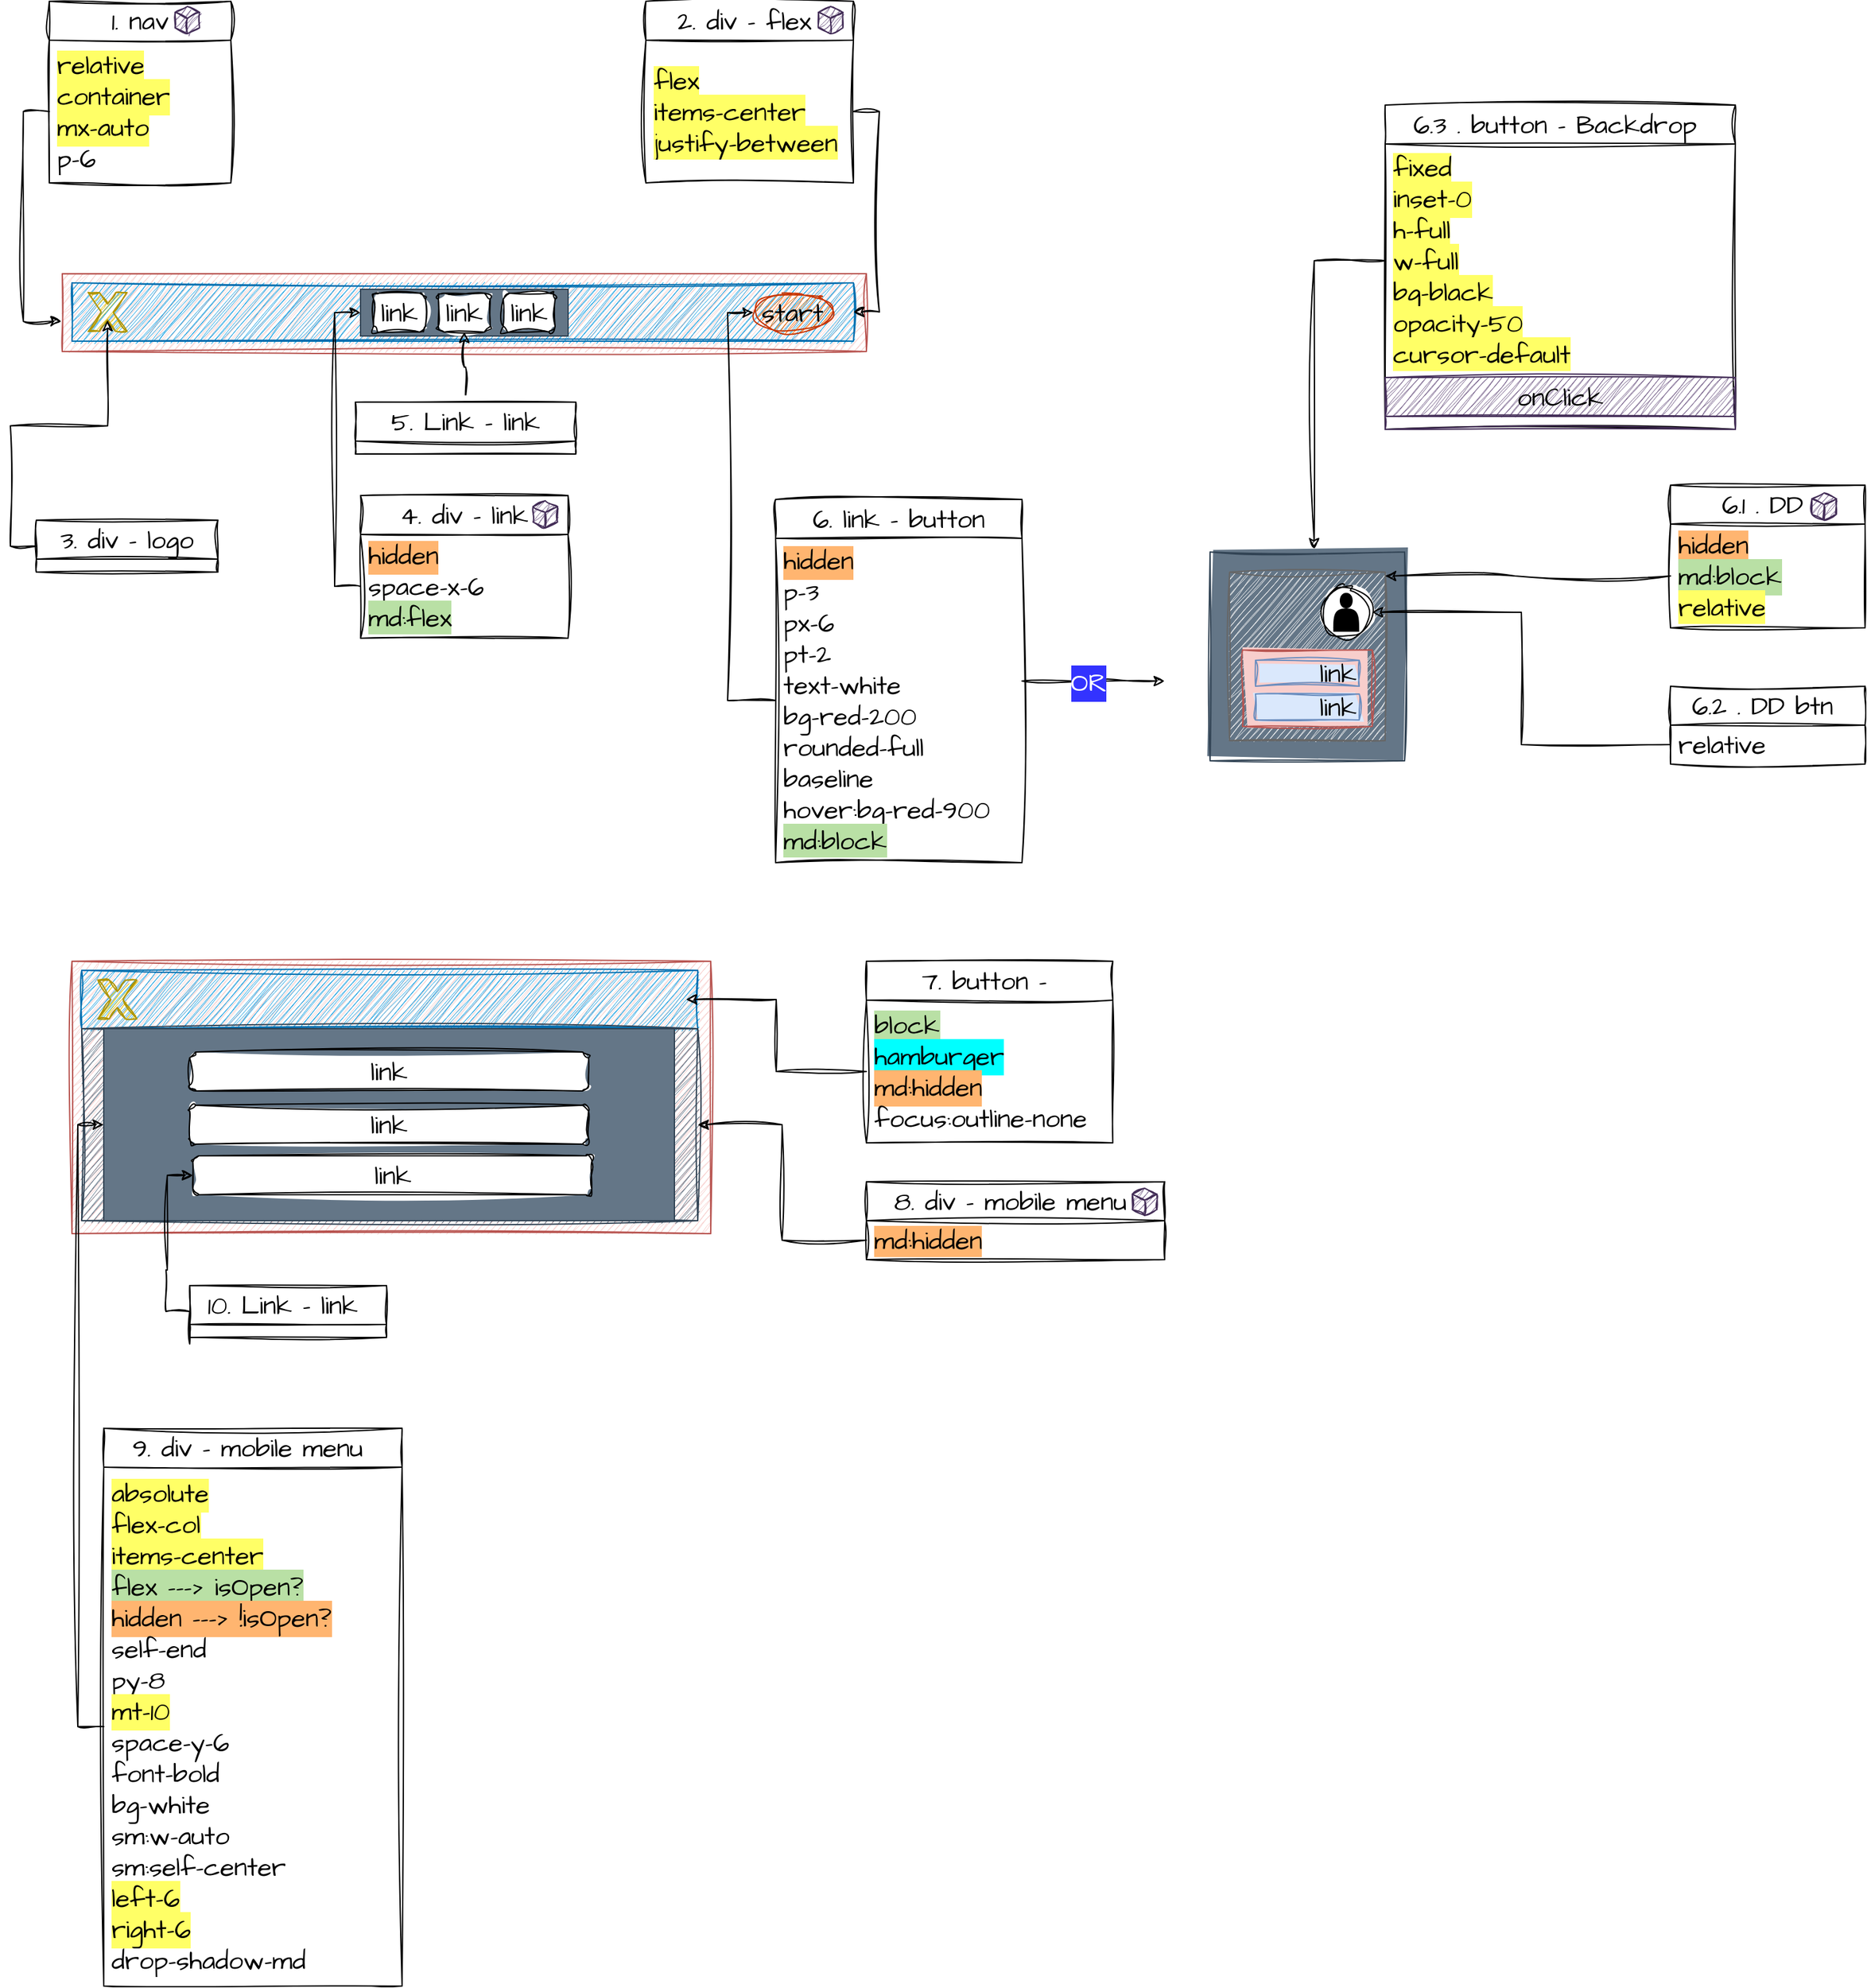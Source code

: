 <mxfile version="22.0.4" type="github">
  <diagram name="Page-1" id="Edo82u8HenHKRPctLf0t">
    <mxGraphModel dx="893" dy="470" grid="1" gridSize="10" guides="1" tooltips="1" connect="1" arrows="1" fold="1" page="1" pageScale="1" pageWidth="1169" pageHeight="827" math="0" shadow="0">
      <root>
        <mxCell id="0" />
        <mxCell id="1" parent="0" />
        <mxCell id="dz99NOGH4aD-8nIKo7Ok-22" value="" style="rounded=0;whiteSpace=wrap;html=1;sketch=1;hachureGap=4;jiggle=2;curveFitting=1;fontFamily=Architects Daughter;fontSource=https%3A%2F%2Ffonts.googleapis.com%2Fcss%3Ffamily%3DArchitects%2BDaughter;fontSize=20;fillColor=#647687;movable=1;resizable=1;rotatable=1;deletable=1;editable=1;locked=0;connectable=1;strokeColor=#314354;fontColor=#ffffff;fillStyle=solid;" vertex="1" parent="1">
          <mxGeometry x="1195" y="454.5" width="150" height="161" as="geometry" />
        </mxCell>
        <mxCell id="dz99NOGH4aD-8nIKo7Ok-19" value="" style="rounded=0;whiteSpace=wrap;html=1;sketch=1;hachureGap=4;jiggle=2;curveFitting=1;fontFamily=Architects Daughter;fontSource=https%3A%2F%2Ffonts.googleapis.com%2Fcss%3Ffamily%3DArchitects%2BDaughter;fontSize=20;fillColor=#f5f5f5;movable=1;resizable=1;rotatable=1;deletable=1;editable=1;locked=0;connectable=1;strokeColor=#666666;fontColor=#333333;fillStyle=auto;" vertex="1" parent="1">
          <mxGeometry x="1210" y="470" width="120" height="130" as="geometry" />
        </mxCell>
        <object label="" id="v9pG0wg58woj9QDLIAWf-1">
          <mxCell style="rounded=0;whiteSpace=wrap;html=1;sketch=1;hachureGap=4;jiggle=2;curveFitting=1;fontFamily=Architects Daughter;fontSource=https%3A%2F%2Ffonts.googleapis.com%2Fcss%3Ffamily%3DArchitects%2BDaughter;fontSize=20;fillColor=#f8cecc;strokeColor=#b85450;" parent="1" vertex="1">
            <mxGeometry x="310" y="240" width="620" height="60" as="geometry" />
          </mxCell>
        </object>
        <mxCell id="v9pG0wg58woj9QDLIAWf-11" style="edgeStyle=orthogonalEdgeStyle;rounded=0;sketch=1;hachureGap=4;jiggle=2;curveFitting=1;orthogonalLoop=1;jettySize=auto;html=1;exitX=0;exitY=0.5;exitDx=0;exitDy=0;entryX=-0.001;entryY=0.611;entryDx=0;entryDy=0;entryPerimeter=0;fontFamily=Architects Daughter;fontSource=https%3A%2F%2Ffonts.googleapis.com%2Fcss%3Ffamily%3DArchitects%2BDaughter;fontSize=16;" parent="1" source="v9pG0wg58woj9QDLIAWf-9" target="v9pG0wg58woj9QDLIAWf-1" edge="1">
          <mxGeometry relative="1" as="geometry" />
        </mxCell>
        <object label="" id="v9pG0wg58woj9QDLIAWf-12">
          <mxCell style="rounded=0;whiteSpace=wrap;html=1;sketch=1;hachureGap=4;jiggle=2;curveFitting=1;fontFamily=Architects Daughter;fontSource=https%3A%2F%2Ffonts.googleapis.com%2Fcss%3Ffamily%3DArchitects%2BDaughter;fontSize=20;fillColor=#1ba1e2;strokeColor=#006EAF;fontColor=#ffffff;" parent="1" vertex="1">
            <mxGeometry x="317.5" y="247" width="602.5" height="45" as="geometry" />
          </mxCell>
        </object>
        <mxCell id="v9pG0wg58woj9QDLIAWf-16" style="edgeStyle=orthogonalEdgeStyle;rounded=0;sketch=1;hachureGap=4;jiggle=2;curveFitting=1;orthogonalLoop=1;jettySize=auto;html=1;exitX=1;exitY=0.5;exitDx=0;exitDy=0;entryX=1;entryY=0.5;entryDx=0;entryDy=0;fontFamily=Architects Daughter;fontSource=https%3A%2F%2Ffonts.googleapis.com%2Fcss%3Ffamily%3DArchitects%2BDaughter;fontSize=16;" parent="1" source="v9pG0wg58woj9QDLIAWf-14" target="v9pG0wg58woj9QDLIAWf-12" edge="1">
          <mxGeometry relative="1" as="geometry" />
        </mxCell>
        <mxCell id="v9pG0wg58woj9QDLIAWf-17" value="" style="verticalLabelPosition=bottom;verticalAlign=top;html=1;shape=mxgraph.basic.x;sketch=1;hachureGap=4;jiggle=2;curveFitting=1;fontFamily=Architects Daughter;fontSource=https%3A%2F%2Ffonts.googleapis.com%2Fcss%3Ffamily%3DArchitects%2BDaughter;fontSize=20;fillColor=#e3c800;strokeColor=#B09500;fontColor=#000000;" parent="1" vertex="1">
          <mxGeometry x="330" y="254.5" width="30" height="30" as="geometry" />
        </mxCell>
        <mxCell id="v9pG0wg58woj9QDLIAWf-18" value="3. div - logo" style="swimlane;fontStyle=0;childLayout=stackLayout;horizontal=1;startSize=30;horizontalStack=0;resizeParent=1;resizeParentMax=0;resizeLast=0;collapsible=1;marginBottom=0;whiteSpace=wrap;html=1;sketch=1;hachureGap=4;jiggle=2;curveFitting=1;fontFamily=Architects Daughter;fontSource=https%3A%2F%2Ffonts.googleapis.com%2Fcss%3Ffamily%3DArchitects%2BDaughter;fontSize=20;" parent="1" vertex="1" collapsed="1">
          <mxGeometry x="290" y="430" width="140" height="40" as="geometry">
            <mxRectangle x="290" y="430" width="160" height="70" as="alternateBounds" />
          </mxGeometry>
        </mxCell>
        <mxCell id="v9pG0wg58woj9QDLIAWf-19" value="pt-2" style="text;strokeColor=none;fillColor=none;align=left;verticalAlign=middle;spacingLeft=4;spacingRight=4;overflow=hidden;points=[[0,0.5],[1,0.5]];portConstraint=eastwest;rotatable=0;whiteSpace=wrap;html=1;fontSize=20;fontFamily=Architects Daughter;" parent="v9pG0wg58woj9QDLIAWf-18" vertex="1">
          <mxGeometry y="30" width="160" height="40" as="geometry" />
        </mxCell>
        <mxCell id="v9pG0wg58woj9QDLIAWf-20" style="edgeStyle=orthogonalEdgeStyle;rounded=0;sketch=1;hachureGap=4;jiggle=2;curveFitting=1;orthogonalLoop=1;jettySize=auto;html=1;exitX=0;exitY=0.5;exitDx=0;exitDy=0;entryX=0.5;entryY=0.71;entryDx=0;entryDy=0;entryPerimeter=0;fontFamily=Architects Daughter;fontSource=https%3A%2F%2Ffonts.googleapis.com%2Fcss%3Ffamily%3DArchitects%2BDaughter;fontSize=16;" parent="1" source="v9pG0wg58woj9QDLIAWf-19" target="v9pG0wg58woj9QDLIAWf-17" edge="1">
          <mxGeometry relative="1" as="geometry" />
        </mxCell>
        <mxCell id="v9pG0wg58woj9QDLIAWf-30" value="" style="group" parent="1" vertex="1" connectable="0">
          <mxGeometry x="760" y="30" width="160" height="140" as="geometry" />
        </mxCell>
        <mxCell id="v9pG0wg58woj9QDLIAWf-13" value="2. div - flex&amp;nbsp;" style="swimlane;fontStyle=0;childLayout=stackLayout;horizontal=1;startSize=30;horizontalStack=0;resizeParent=1;resizeParentMax=0;resizeLast=0;collapsible=1;marginBottom=0;whiteSpace=wrap;html=1;sketch=1;hachureGap=4;jiggle=2;curveFitting=1;fontFamily=Architects Daughter;fontSource=https%3A%2F%2Ffonts.googleapis.com%2Fcss%3Ffamily%3DArchitects%2BDaughter;fontSize=20;" parent="v9pG0wg58woj9QDLIAWf-30" vertex="1">
          <mxGeometry width="160" height="140" as="geometry">
            <mxRectangle x="740" y="20" width="240" height="40" as="alternateBounds" />
          </mxGeometry>
        </mxCell>
        <mxCell id="v9pG0wg58woj9QDLIAWf-14" value="&lt;span style=&quot;background-color: rgb(255, 255, 102);&quot;&gt;flex &lt;br&gt;items-center &lt;br&gt;justify-between&lt;/span&gt;" style="text;strokeColor=none;fillColor=none;align=left;verticalAlign=middle;spacingLeft=4;spacingRight=4;overflow=hidden;points=[[0,0.5],[1,0.5]];portConstraint=eastwest;rotatable=0;whiteSpace=wrap;html=1;fontSize=20;fontFamily=Architects Daughter;" parent="v9pG0wg58woj9QDLIAWf-13" vertex="1">
          <mxGeometry y="30" width="160" height="110" as="geometry" />
        </mxCell>
        <mxCell id="v9pG0wg58woj9QDLIAWf-28" value="" style="html=1;whiteSpace=wrap;shape=isoCube2;backgroundOutline=1;isoAngle=15;sketch=1;hachureGap=4;jiggle=2;curveFitting=1;fontFamily=Architects Daughter;fontSource=https%3A%2F%2Ffonts.googleapis.com%2Fcss%3Ffamily%3DArchitects%2BDaughter;fontSize=20;fillColor=#76608a;fontColor=#ffffff;strokeColor=#432D57;" parent="v9pG0wg58woj9QDLIAWf-30" vertex="1">
          <mxGeometry x="133" y="4" width="18.9" height="21" as="geometry" />
        </mxCell>
        <mxCell id="v9pG0wg58woj9QDLIAWf-32" value="" style="group" parent="1" vertex="1" connectable="0">
          <mxGeometry x="300" y="30" width="140" height="140" as="geometry" />
        </mxCell>
        <mxCell id="v9pG0wg58woj9QDLIAWf-7" value="1. nav" style="swimlane;fontStyle=0;childLayout=stackLayout;horizontal=1;startSize=30;horizontalStack=0;resizeParent=1;resizeParentMax=0;resizeLast=0;collapsible=1;marginBottom=0;whiteSpace=wrap;html=1;sketch=1;hachureGap=4;jiggle=2;curveFitting=1;fontFamily=Architects Daughter;fontSource=https%3A%2F%2Ffonts.googleapis.com%2Fcss%3Ffamily%3DArchitects%2BDaughter;fontSize=20;" parent="v9pG0wg58woj9QDLIAWf-32" vertex="1">
          <mxGeometry width="140" height="140" as="geometry" />
        </mxCell>
        <mxCell id="v9pG0wg58woj9QDLIAWf-9" value="&lt;span style=&quot;background-color: rgb(255, 255, 102);&quot;&gt;relative &lt;/span&gt;&lt;br&gt;&lt;span style=&quot;background-color: rgb(255, 255, 102);&quot;&gt;container &lt;/span&gt;&lt;br&gt;&lt;span style=&quot;background-color: rgb(255, 255, 102);&quot;&gt;mx-auto &lt;/span&gt;&lt;br&gt;p-6" style="text;strokeColor=none;fillColor=none;align=left;verticalAlign=middle;spacingLeft=4;spacingRight=4;overflow=hidden;points=[[0,0.5],[1,0.5]];portConstraint=eastwest;rotatable=0;whiteSpace=wrap;html=1;fontSize=20;fontFamily=Architects Daughter;" parent="v9pG0wg58woj9QDLIAWf-7" vertex="1">
          <mxGeometry y="30" width="140" height="110" as="geometry" />
        </mxCell>
        <mxCell id="v9pG0wg58woj9QDLIAWf-29" value="" style="html=1;whiteSpace=wrap;shape=isoCube2;backgroundOutline=1;isoAngle=15;sketch=1;hachureGap=4;jiggle=2;curveFitting=1;fontFamily=Architects Daughter;fontSource=https%3A%2F%2Ffonts.googleapis.com%2Fcss%3Ffamily%3DArchitects%2BDaughter;fontSize=20;fillColor=#76608a;fontColor=#ffffff;strokeColor=#432D57;" parent="v9pG0wg58woj9QDLIAWf-32" vertex="1">
          <mxGeometry x="97" y="4" width="18.9" height="21" as="geometry" />
        </mxCell>
        <mxCell id="v9pG0wg58woj9QDLIAWf-33" value="" style="group" parent="1" vertex="1" connectable="0">
          <mxGeometry x="540" y="252" width="160" height="36" as="geometry" />
        </mxCell>
        <mxCell id="v9pG0wg58woj9QDLIAWf-21" value="" style="rounded=0;whiteSpace=wrap;html=1;hachureGap=4;fontFamily=Architects Daughter;fontSource=https%3A%2F%2Ffonts.googleapis.com%2Fcss%3Ffamily%3DArchitects%2BDaughter;fontSize=20;fillColor=#647687;fontColor=#ffffff;strokeColor=#314354;" parent="v9pG0wg58woj9QDLIAWf-33" vertex="1">
          <mxGeometry width="160" height="36" as="geometry" />
        </mxCell>
        <mxCell id="v9pG0wg58woj9QDLIAWf-22" value="link" style="rounded=1;whiteSpace=wrap;html=1;sketch=1;hachureGap=4;jiggle=2;curveFitting=1;fontFamily=Architects Daughter;fontSource=https%3A%2F%2Ffonts.googleapis.com%2Fcss%3Ffamily%3DArchitects%2BDaughter;fontSize=20;" parent="v9pG0wg58woj9QDLIAWf-33" vertex="1">
          <mxGeometry x="10" y="3" width="40" height="30" as="geometry" />
        </mxCell>
        <mxCell id="v9pG0wg58woj9QDLIAWf-23" value="link" style="rounded=1;whiteSpace=wrap;html=1;sketch=1;hachureGap=4;jiggle=2;curveFitting=1;fontFamily=Architects Daughter;fontSource=https%3A%2F%2Ffonts.googleapis.com%2Fcss%3Ffamily%3DArchitects%2BDaughter;fontSize=20;" parent="v9pG0wg58woj9QDLIAWf-33" vertex="1">
          <mxGeometry x="60" y="3" width="40" height="30" as="geometry" />
        </mxCell>
        <mxCell id="v9pG0wg58woj9QDLIAWf-24" value="link" style="rounded=1;whiteSpace=wrap;html=1;sketch=1;hachureGap=4;jiggle=2;curveFitting=1;fontFamily=Architects Daughter;fontSource=https%3A%2F%2Ffonts.googleapis.com%2Fcss%3Ffamily%3DArchitects%2BDaughter;fontSize=20;" parent="v9pG0wg58woj9QDLIAWf-33" vertex="1">
          <mxGeometry x="110" y="3" width="40" height="30" as="geometry" />
        </mxCell>
        <mxCell id="v9pG0wg58woj9QDLIAWf-34" value="" style="group" parent="1" vertex="1" connectable="0">
          <mxGeometry x="540" y="411" width="160" height="110" as="geometry" />
        </mxCell>
        <mxCell id="v9pG0wg58woj9QDLIAWf-25" value="4. div - link" style="swimlane;fontStyle=0;childLayout=stackLayout;horizontal=1;startSize=30;horizontalStack=0;resizeParent=1;resizeParentMax=0;resizeLast=0;collapsible=1;marginBottom=0;whiteSpace=wrap;html=1;sketch=1;hachureGap=4;jiggle=2;curveFitting=1;fontFamily=Architects Daughter;fontSource=https%3A%2F%2Ffonts.googleapis.com%2Fcss%3Ffamily%3DArchitects%2BDaughter;fontSize=20;" parent="v9pG0wg58woj9QDLIAWf-34" vertex="1">
          <mxGeometry width="160" height="110" as="geometry">
            <mxRectangle x="540" y="340" width="140" height="40" as="alternateBounds" />
          </mxGeometry>
        </mxCell>
        <mxCell id="v9pG0wg58woj9QDLIAWf-26" value="&lt;span style=&quot;background-color: rgb(255, 181, 112);&quot;&gt;hidden &lt;/span&gt;&lt;br&gt;space-x-6 &lt;br&gt;&lt;span style=&quot;background-color: rgb(185, 224, 165);&quot;&gt;md:flex&lt;/span&gt;" style="text;strokeColor=none;fillColor=none;align=left;verticalAlign=middle;spacingLeft=4;spacingRight=4;overflow=hidden;points=[[0,0.5],[1,0.5]];portConstraint=eastwest;rotatable=0;whiteSpace=wrap;html=1;fontSize=20;fontFamily=Architects Daughter;" parent="v9pG0wg58woj9QDLIAWf-25" vertex="1">
          <mxGeometry y="30" width="160" height="80" as="geometry" />
        </mxCell>
        <mxCell id="v9pG0wg58woj9QDLIAWf-27" value="" style="html=1;whiteSpace=wrap;shape=isoCube2;backgroundOutline=1;isoAngle=15;sketch=1;hachureGap=4;jiggle=2;curveFitting=1;fontFamily=Architects Daughter;fontSource=https%3A%2F%2Ffonts.googleapis.com%2Fcss%3Ffamily%3DArchitects%2BDaughter;fontSize=20;fillColor=#76608a;fontColor=#ffffff;strokeColor=#432D57;" parent="v9pG0wg58woj9QDLIAWf-34" vertex="1">
          <mxGeometry x="133" y="4" width="18.9" height="21" as="geometry" />
        </mxCell>
        <mxCell id="v9pG0wg58woj9QDLIAWf-35" style="edgeStyle=orthogonalEdgeStyle;rounded=0;sketch=1;hachureGap=4;jiggle=2;curveFitting=1;orthogonalLoop=1;jettySize=auto;html=1;exitX=0;exitY=0.5;exitDx=0;exitDy=0;entryX=0;entryY=0.5;entryDx=0;entryDy=0;fontFamily=Architects Daughter;fontSource=https%3A%2F%2Ffonts.googleapis.com%2Fcss%3Ffamily%3DArchitects%2BDaughter;fontSize=16;" parent="1" source="v9pG0wg58woj9QDLIAWf-26" target="v9pG0wg58woj9QDLIAWf-21" edge="1">
          <mxGeometry relative="1" as="geometry" />
        </mxCell>
        <mxCell id="v9pG0wg58woj9QDLIAWf-40" style="edgeStyle=orthogonalEdgeStyle;rounded=0;sketch=1;hachureGap=4;jiggle=2;curveFitting=1;orthogonalLoop=1;jettySize=auto;html=1;fontFamily=Architects Daughter;fontSource=https%3A%2F%2Ffonts.googleapis.com%2Fcss%3Ffamily%3DArchitects%2BDaughter;fontSize=16;" parent="1" source="v9pG0wg58woj9QDLIAWf-37" target="v9pG0wg58woj9QDLIAWf-23" edge="1">
          <mxGeometry relative="1" as="geometry" />
        </mxCell>
        <mxCell id="v9pG0wg58woj9QDLIAWf-37" value="5. Link - link" style="swimlane;fontStyle=0;childLayout=stackLayout;horizontal=1;startSize=30;horizontalStack=0;resizeParent=1;resizeParentMax=0;resizeLast=0;collapsible=1;marginBottom=0;whiteSpace=wrap;html=1;sketch=1;hachureGap=4;jiggle=2;curveFitting=1;fontFamily=Architects Daughter;fontSource=https%3A%2F%2Ffonts.googleapis.com%2Fcss%3Ffamily%3DArchitects%2BDaughter;fontSize=20;points=[[0,0,0,0,0],[0,0.25,0,0,0],[0,0.5,0,0,0],[0,0.75,0,0,0],[0,1,0,0,0],[0.25,0,0,0,0],[0.25,1,0,0,0],[0.5,0,0,0,0],[0.5,1,0,0,0],[0.75,0,0,0,0],[0.75,1,0,0,0],[1,0,0,0,0],[1,0.25,0,0,0],[1,0.5,0,0,0],[1,0.75,0,0,0],[1,1,0,0,0]];" parent="1" vertex="1" collapsed="1">
          <mxGeometry x="536" y="339" width="170" height="40" as="geometry">
            <mxRectangle x="536" y="339" width="170" height="60" as="alternateBounds" />
          </mxGeometry>
        </mxCell>
        <mxCell id="v9pG0wg58woj9QDLIAWf-38" value="hover:text-white" style="text;strokeColor=none;fillColor=none;align=left;verticalAlign=middle;spacingLeft=4;spacingRight=4;overflow=hidden;points=[[0,0.5],[1,0.5]];portConstraint=eastwest;rotatable=0;whiteSpace=wrap;html=1;fontSize=20;fontFamily=Architects Daughter;" parent="v9pG0wg58woj9QDLIAWf-37" vertex="1">
          <mxGeometry y="30" width="170" height="30" as="geometry" />
        </mxCell>
        <mxCell id="v9pG0wg58woj9QDLIAWf-41" value="start" style="ellipse;whiteSpace=wrap;html=1;hachureGap=4;fontFamily=Architects Daughter;fontSource=https%3A%2F%2Ffonts.googleapis.com%2Fcss%3Ffamily%3DArchitects%2BDaughter;fontSize=20;fillColor=#fa6800;fontColor=#000000;strokeColor=#C73500;sketch=1;curveFitting=1;jiggle=2;" parent="1" vertex="1">
          <mxGeometry x="843" y="255" width="60" height="30" as="geometry" />
        </mxCell>
        <mxCell id="dz99NOGH4aD-8nIKo7Ok-7" value="" style="edgeStyle=orthogonalEdgeStyle;rounded=0;sketch=1;hachureGap=4;jiggle=2;curveFitting=1;orthogonalLoop=1;jettySize=auto;html=1;fontFamily=Architects Daughter;fontSource=https%3A%2F%2Ffonts.googleapis.com%2Fcss%3Ffamily%3DArchitects%2BDaughter;fontSize=16;" edge="1" parent="1" source="v9pG0wg58woj9QDLIAWf-43">
          <mxGeometry relative="1" as="geometry">
            <mxPoint x="1160" y="554" as="targetPoint" />
          </mxGeometry>
        </mxCell>
        <mxCell id="dz99NOGH4aD-8nIKo7Ok-8" value="&lt;span style=&quot;background-color: rgb(51, 51, 255);&quot;&gt;&lt;font color=&quot;#ffffff&quot;&gt;OR&lt;/font&gt;&lt;/span&gt;" style="edgeLabel;html=1;align=center;verticalAlign=middle;resizable=0;points=[];fontSize=20;fontFamily=Architects Daughter;labelBorderColor=none;" vertex="1" connectable="0" parent="dz99NOGH4aD-8nIKo7Ok-7">
          <mxGeometry x="-0.087" y="-1" relative="1" as="geometry">
            <mxPoint as="offset" />
          </mxGeometry>
        </mxCell>
        <mxCell id="v9pG0wg58woj9QDLIAWf-43" value="6. link - button" style="swimlane;fontStyle=0;childLayout=stackLayout;horizontal=1;startSize=30;horizontalStack=0;resizeParent=1;resizeParentMax=0;resizeLast=0;collapsible=1;marginBottom=0;whiteSpace=wrap;html=1;sketch=1;hachureGap=4;jiggle=2;curveFitting=1;fontFamily=Architects Daughter;fontSource=https%3A%2F%2Ffonts.googleapis.com%2Fcss%3Ffamily%3DArchitects%2BDaughter;fontSize=20;" parent="1" vertex="1">
          <mxGeometry x="860" y="414" width="190" height="280" as="geometry">
            <mxRectangle x="540" y="340" width="140" height="40" as="alternateBounds" />
          </mxGeometry>
        </mxCell>
        <mxCell id="v9pG0wg58woj9QDLIAWf-44" value="&lt;div&gt;&lt;span style=&quot;background-color: rgb(255, 181, 112);&quot;&gt;hidden&lt;/span&gt;&amp;nbsp;&lt;/div&gt;&lt;div&gt;&lt;span style=&quot;background-color: initial;&quot;&gt;p-3&amp;nbsp;&lt;/span&gt;&lt;/div&gt;&lt;div&gt;px-6&amp;nbsp;&lt;/div&gt;&lt;div&gt;pt-2&amp;nbsp;&lt;/div&gt;&lt;div&gt;text-white&amp;nbsp;&lt;/div&gt;&lt;div&gt;bg-red-200&amp;nbsp;&lt;/div&gt;&lt;div&gt;rounded-full&amp;nbsp;&lt;/div&gt;&lt;div&gt;baseline&amp;nbsp;&lt;/div&gt;&lt;div&gt;hover:bg-red-900&lt;/div&gt;&lt;div&gt;&lt;span style=&quot;background-color: rgb(185, 224, 165);&quot;&gt;md:block&lt;/span&gt;&lt;/div&gt;" style="text;strokeColor=none;fillColor=none;align=left;verticalAlign=middle;spacingLeft=4;spacingRight=4;overflow=hidden;points=[[0,0.5],[1,0.5]];portConstraint=eastwest;rotatable=0;whiteSpace=wrap;html=1;fontSize=20;fontFamily=Architects Daughter;" parent="v9pG0wg58woj9QDLIAWf-43" vertex="1">
          <mxGeometry y="30" width="190" height="250" as="geometry" />
        </mxCell>
        <mxCell id="v9pG0wg58woj9QDLIAWf-46" style="edgeStyle=orthogonalEdgeStyle;rounded=0;sketch=1;hachureGap=4;jiggle=2;curveFitting=1;orthogonalLoop=1;jettySize=auto;html=1;exitX=0;exitY=0.5;exitDx=0;exitDy=0;entryX=0;entryY=0.5;entryDx=0;entryDy=0;fontFamily=Architects Daughter;fontSource=https%3A%2F%2Ffonts.googleapis.com%2Fcss%3Ffamily%3DArchitects%2BDaughter;fontSize=16;" parent="1" source="v9pG0wg58woj9QDLIAWf-44" target="v9pG0wg58woj9QDLIAWf-41" edge="1">
          <mxGeometry relative="1" as="geometry" />
        </mxCell>
        <object label="" id="v9pG0wg58woj9QDLIAWf-47">
          <mxCell style="rounded=0;whiteSpace=wrap;html=1;sketch=1;hachureGap=4;jiggle=2;curveFitting=1;fontFamily=Architects Daughter;fontSource=https%3A%2F%2Ffonts.googleapis.com%2Fcss%3Ffamily%3DArchitects%2BDaughter;fontSize=20;fillColor=#f8cecc;strokeColor=#b85450;" parent="1" vertex="1">
            <mxGeometry x="317.5" y="770" width="492.5" height="210" as="geometry" />
          </mxCell>
        </object>
        <object label="" id="v9pG0wg58woj9QDLIAWf-48">
          <mxCell style="rounded=0;whiteSpace=wrap;html=1;sketch=1;hachureGap=4;jiggle=2;curveFitting=1;fontFamily=Architects Daughter;fontSource=https%3A%2F%2Ffonts.googleapis.com%2Fcss%3Ffamily%3DArchitects%2BDaughter;fontSize=20;fillColor=#1ba1e2;strokeColor=#006EAF;fontColor=#ffffff;" parent="1" vertex="1">
            <mxGeometry x="325" y="777" width="475" height="45" as="geometry" />
          </mxCell>
        </object>
        <mxCell id="v9pG0wg58woj9QDLIAWf-49" value="" style="verticalLabelPosition=bottom;verticalAlign=top;html=1;shape=mxgraph.basic.x;sketch=1;hachureGap=4;jiggle=2;curveFitting=1;fontFamily=Architects Daughter;fontSource=https%3A%2F%2Ffonts.googleapis.com%2Fcss%3Ffamily%3DArchitects%2BDaughter;fontSize=20;fillColor=#e3c800;strokeColor=#B09500;fontColor=#000000;" parent="1" vertex="1">
          <mxGeometry x="337.5" y="784.5" width="30" height="30" as="geometry" />
        </mxCell>
        <mxCell id="v9pG0wg58woj9QDLIAWf-57" value="" style="shape=image;html=1;verticalAlign=top;verticalLabelPosition=bottom;labelBackgroundColor=#ffffff;imageAspect=0;aspect=fixed;image=https://cdn4.iconfinder.com/data/icons/evil-icons-user-interface/64/menu-128.png;sketch=1;hachureGap=4;jiggle=2;curveFitting=1;fontFamily=Architects Daughter;fontSource=https%3A%2F%2Ffonts.googleapis.com%2Fcss%3Ffamily%3DArchitects%2BDaughter;fontSize=20;" parent="1" vertex="1">
          <mxGeometry x="741" y="774.5" width="50" height="50" as="geometry" />
        </mxCell>
        <mxCell id="v9pG0wg58woj9QDLIAWf-61" value="" style="group" parent="1" vertex="1" connectable="0">
          <mxGeometry x="930" y="770" width="190" height="140" as="geometry" />
        </mxCell>
        <mxCell id="v9pG0wg58woj9QDLIAWf-58" value="7. button -&amp;nbsp;" style="swimlane;fontStyle=0;childLayout=stackLayout;horizontal=1;startSize=30;horizontalStack=0;resizeParent=1;resizeParentMax=0;resizeLast=0;collapsible=1;marginBottom=0;whiteSpace=wrap;html=1;sketch=1;hachureGap=4;jiggle=2;curveFitting=1;fontFamily=Architects Daughter;fontSource=https%3A%2F%2Ffonts.googleapis.com%2Fcss%3Ffamily%3DArchitects%2BDaughter;fontSize=20;" parent="v9pG0wg58woj9QDLIAWf-61" vertex="1">
          <mxGeometry width="190" height="140" as="geometry">
            <mxRectangle x="540" y="340" width="140" height="40" as="alternateBounds" />
          </mxGeometry>
        </mxCell>
        <mxCell id="v9pG0wg58woj9QDLIAWf-59" value="&lt;span style=&quot;background-color: rgb(185, 224, 165);&quot;&gt;block &lt;/span&gt;&lt;br&gt;&lt;span style=&quot;background-color: rgb(0, 255, 255);&quot;&gt;hamburger &lt;/span&gt;&lt;br&gt;&lt;span style=&quot;background-color: rgb(255, 181, 112);&quot;&gt;md:hidden &lt;/span&gt;&lt;br&gt;focus:outline-none" style="text;strokeColor=none;fillColor=none;align=left;verticalAlign=middle;spacingLeft=4;spacingRight=4;overflow=hidden;points=[[0,0.5],[1,0.5]];portConstraint=eastwest;rotatable=0;whiteSpace=wrap;html=1;fontSize=20;fontFamily=Architects Daughter;" parent="v9pG0wg58woj9QDLIAWf-58" vertex="1">
          <mxGeometry y="30" width="190" height="110" as="geometry" />
        </mxCell>
        <mxCell id="v9pG0wg58woj9QDLIAWf-60" value="" style="shape=image;html=1;verticalAlign=top;verticalLabelPosition=bottom;labelBackgroundColor=#ffffff;imageAspect=0;aspect=fixed;image=https://cdn4.iconfinder.com/data/icons/evil-icons-user-interface/64/menu-128.png;sketch=1;hachureGap=4;jiggle=2;curveFitting=1;fontFamily=Architects Daughter;fontSource=https%3A%2F%2Ffonts.googleapis.com%2Fcss%3Ffamily%3DArchitects%2BDaughter;fontSize=20;" parent="v9pG0wg58woj9QDLIAWf-61" vertex="1">
          <mxGeometry x="144" width="30" height="30" as="geometry" />
        </mxCell>
        <mxCell id="v9pG0wg58woj9QDLIAWf-71" style="edgeStyle=orthogonalEdgeStyle;rounded=0;sketch=1;hachureGap=4;jiggle=2;curveFitting=1;orthogonalLoop=1;jettySize=auto;html=1;exitX=0;exitY=0.5;exitDx=0;exitDy=0;entryX=1;entryY=0.5;entryDx=0;entryDy=0;fontFamily=Architects Daughter;fontSource=https%3A%2F%2Ffonts.googleapis.com%2Fcss%3Ffamily%3DArchitects%2BDaughter;fontSize=16;" parent="1" source="v9pG0wg58woj9QDLIAWf-59" target="v9pG0wg58woj9QDLIAWf-57" edge="1">
          <mxGeometry relative="1" as="geometry" />
        </mxCell>
        <mxCell id="v9pG0wg58woj9QDLIAWf-72" value="" style="rounded=0;whiteSpace=wrap;html=1;hachureGap=4;fontFamily=Architects Daughter;fontSource=https%3A%2F%2Ffonts.googleapis.com%2Fcss%3Ffamily%3DArchitects%2BDaughter;fontSize=20;fillColor=#647687;strokeColor=#314354;fontColor=#ffffff;sketch=1;curveFitting=1;jiggle=2;" parent="1" vertex="1">
          <mxGeometry x="325" y="822" width="475" height="148" as="geometry" />
        </mxCell>
        <mxCell id="v9pG0wg58woj9QDLIAWf-62" value="" style="rounded=0;whiteSpace=wrap;html=1;hachureGap=4;fontFamily=Architects Daughter;fontSource=https%3A%2F%2Ffonts.googleapis.com%2Fcss%3Ffamily%3DArchitects%2BDaughter;fontSize=20;fillColor=#647687;strokeColor=#314354;fontColor=#ffffff;" parent="1" vertex="1">
          <mxGeometry x="342" y="822" width="440" height="148" as="geometry" />
        </mxCell>
        <mxCell id="v9pG0wg58woj9QDLIAWf-68" value="link" style="rounded=1;whiteSpace=wrap;html=1;sketch=1;hachureGap=4;jiggle=2;curveFitting=1;fontFamily=Architects Daughter;fontSource=https%3A%2F%2Ffonts.googleapis.com%2Fcss%3Ffamily%3DArchitects%2BDaughter;fontSize=20;" parent="1" vertex="1">
          <mxGeometry x="408.25" y="840" width="307.5" height="30" as="geometry" />
        </mxCell>
        <mxCell id="v9pG0wg58woj9QDLIAWf-69" value="link" style="rounded=1;whiteSpace=wrap;html=1;sketch=1;hachureGap=4;jiggle=2;curveFitting=1;fontFamily=Architects Daughter;fontSource=https%3A%2F%2Ffonts.googleapis.com%2Fcss%3Ffamily%3DArchitects%2BDaughter;fontSize=20;" parent="1" vertex="1">
          <mxGeometry x="408.25" y="881" width="307.5" height="30" as="geometry" />
        </mxCell>
        <mxCell id="v9pG0wg58woj9QDLIAWf-70" value="link" style="rounded=1;whiteSpace=wrap;html=1;sketch=1;hachureGap=4;jiggle=2;curveFitting=1;fontFamily=Architects Daughter;fontSource=https%3A%2F%2Ffonts.googleapis.com%2Fcss%3Ffamily%3DArchitects%2BDaughter;fontSize=20;" parent="1" vertex="1">
          <mxGeometry x="410.75" y="920" width="307.5" height="30" as="geometry" />
        </mxCell>
        <mxCell id="v9pG0wg58woj9QDLIAWf-74" value="8. div - mobile menu&amp;nbsp;" style="swimlane;fontStyle=0;childLayout=stackLayout;horizontal=1;startSize=30;horizontalStack=0;resizeParent=1;resizeParentMax=0;resizeLast=0;collapsible=1;marginBottom=0;whiteSpace=wrap;html=1;sketch=1;hachureGap=4;jiggle=2;curveFitting=1;fontFamily=Architects Daughter;fontSource=https%3A%2F%2Ffonts.googleapis.com%2Fcss%3Ffamily%3DArchitects%2BDaughter;fontSize=20;" parent="1" vertex="1">
          <mxGeometry x="930" y="940" width="230" height="60" as="geometry">
            <mxRectangle x="540" y="340" width="140" height="40" as="alternateBounds" />
          </mxGeometry>
        </mxCell>
        <mxCell id="v9pG0wg58woj9QDLIAWf-75" value="&lt;span style=&quot;background-color: rgb(255, 181, 112);&quot;&gt;md:hidden&lt;/span&gt;" style="text;strokeColor=none;fillColor=none;align=left;verticalAlign=middle;spacingLeft=4;spacingRight=4;overflow=hidden;points=[[0,0.5],[1,0.5]];portConstraint=eastwest;rotatable=0;whiteSpace=wrap;html=1;fontSize=20;fontFamily=Architects Daughter;" parent="v9pG0wg58woj9QDLIAWf-74" vertex="1">
          <mxGeometry y="30" width="230" height="30" as="geometry" />
        </mxCell>
        <mxCell id="v9pG0wg58woj9QDLIAWf-77" style="edgeStyle=orthogonalEdgeStyle;rounded=0;sketch=1;hachureGap=4;jiggle=2;curveFitting=1;orthogonalLoop=1;jettySize=auto;html=1;exitX=0;exitY=0.5;exitDx=0;exitDy=0;entryX=1;entryY=0.5;entryDx=0;entryDy=0;fontFamily=Architects Daughter;fontSource=https%3A%2F%2Ffonts.googleapis.com%2Fcss%3Ffamily%3DArchitects%2BDaughter;fontSize=16;" parent="1" source="v9pG0wg58woj9QDLIAWf-75" target="v9pG0wg58woj9QDLIAWf-72" edge="1">
          <mxGeometry relative="1" as="geometry" />
        </mxCell>
        <mxCell id="v9pG0wg58woj9QDLIAWf-78" value="" style="html=1;whiteSpace=wrap;shape=isoCube2;backgroundOutline=1;isoAngle=15;sketch=1;hachureGap=4;jiggle=2;curveFitting=1;fontFamily=Architects Daughter;fontSource=https%3A%2F%2Ffonts.googleapis.com%2Fcss%3Ffamily%3DArchitects%2BDaughter;fontSize=20;fillColor=#76608a;fontColor=#ffffff;strokeColor=#432D57;" parent="1" vertex="1">
          <mxGeometry x="1135.1" y="945" width="18.9" height="21" as="geometry" />
        </mxCell>
        <mxCell id="v9pG0wg58woj9QDLIAWf-79" value="9. div - mobile menu&amp;nbsp;" style="swimlane;fontStyle=0;childLayout=stackLayout;horizontal=1;startSize=30;horizontalStack=0;resizeParent=1;resizeParentMax=0;resizeLast=0;collapsible=1;marginBottom=0;whiteSpace=wrap;html=1;sketch=1;hachureGap=4;jiggle=2;curveFitting=1;fontFamily=Architects Daughter;fontSource=https%3A%2F%2Ffonts.googleapis.com%2Fcss%3Ffamily%3DArchitects%2BDaughter;fontSize=20;" parent="1" vertex="1">
          <mxGeometry x="342" y="1130" width="230" height="430" as="geometry">
            <mxRectangle x="540" y="340" width="140" height="40" as="alternateBounds" />
          </mxGeometry>
        </mxCell>
        <mxCell id="v9pG0wg58woj9QDLIAWf-80" value="&lt;span style=&quot;background-color: rgb(255, 255, 102);&quot;&gt;absolute &lt;/span&gt;&lt;br&gt;&lt;span style=&quot;background-color: rgb(255, 255, 102);&quot;&gt;flex-col &lt;br&gt;items-center &lt;br&gt;&lt;/span&gt;&lt;span style=&quot;background-color: rgb(185, 224, 165);&quot;&gt;flex ---&amp;gt; isOpen?&lt;/span&gt;&lt;br&gt;&lt;span style=&quot;background-color: rgb(255, 181, 112);&quot;&gt;hidden ---&amp;gt; !isOpen?&lt;/span&gt;&lt;br&gt;self-end &lt;br&gt;py-8 &lt;br&gt;&lt;span style=&quot;background-color: rgb(255, 255, 102);&quot;&gt;mt-10 &lt;/span&gt;&lt;br&gt;space-y-6 &lt;br&gt;font-bold &lt;br&gt;bg-white &lt;br&gt;sm:w-auto &lt;br&gt;sm:self-center &lt;br&gt;&lt;span style=&quot;background-color: rgb(255, 255, 102);&quot;&gt;left-6 &lt;br&gt;right-6 &lt;/span&gt;&lt;br&gt;drop-shadow-md" style="text;strokeColor=none;fillColor=none;align=left;verticalAlign=middle;spacingLeft=4;spacingRight=4;overflow=hidden;points=[[0,0.5],[1,0.5]];portConstraint=eastwest;rotatable=0;whiteSpace=wrap;html=1;fontSize=20;fontFamily=Architects Daughter;" parent="v9pG0wg58woj9QDLIAWf-79" vertex="1">
          <mxGeometry y="30" width="230" height="400" as="geometry" />
        </mxCell>
        <mxCell id="dz99NOGH4aD-8nIKo7Ok-1" style="edgeStyle=orthogonalEdgeStyle;rounded=0;sketch=1;hachureGap=4;jiggle=2;curveFitting=1;orthogonalLoop=1;jettySize=auto;html=1;exitX=0;exitY=0.5;exitDx=0;exitDy=0;entryX=0;entryY=0.5;entryDx=0;entryDy=0;fontFamily=Architects Daughter;fontSource=https%3A%2F%2Ffonts.googleapis.com%2Fcss%3Ffamily%3DArchitects%2BDaughter;fontSize=16;" edge="1" parent="1" source="v9pG0wg58woj9QDLIAWf-80" target="v9pG0wg58woj9QDLIAWf-62">
          <mxGeometry relative="1" as="geometry" />
        </mxCell>
        <mxCell id="dz99NOGH4aD-8nIKo7Ok-2" value="10. Link - link&amp;nbsp;" style="swimlane;fontStyle=0;childLayout=stackLayout;horizontal=1;startSize=30;horizontalStack=0;resizeParent=1;resizeParentMax=0;resizeLast=0;collapsible=1;marginBottom=0;whiteSpace=wrap;html=1;sketch=1;hachureGap=4;jiggle=2;curveFitting=1;fontFamily=Architects Daughter;fontSource=https%3A%2F%2Ffonts.googleapis.com%2Fcss%3Ffamily%3DArchitects%2BDaughter;fontSize=20;" vertex="1" collapsed="1" parent="1">
          <mxGeometry x="408.25" y="1020" width="151.75" height="40" as="geometry">
            <mxRectangle x="408.25" y="1020" width="230" height="60" as="alternateBounds" />
          </mxGeometry>
        </mxCell>
        <mxCell id="dz99NOGH4aD-8nIKo7Ok-4" style="edgeStyle=orthogonalEdgeStyle;rounded=0;sketch=1;hachureGap=4;jiggle=2;curveFitting=1;orthogonalLoop=1;jettySize=auto;html=1;exitX=0;exitY=0.5;exitDx=0;exitDy=0;entryX=0;entryY=0.5;entryDx=0;entryDy=0;fontFamily=Architects Daughter;fontSource=https%3A%2F%2Ffonts.googleapis.com%2Fcss%3Ffamily%3DArchitects%2BDaughter;fontSize=16;" edge="1" parent="1" target="v9pG0wg58woj9QDLIAWf-70">
          <mxGeometry relative="1" as="geometry">
            <mxPoint x="408.25" y="1065" as="sourcePoint" />
            <Array as="points">
              <mxPoint x="408" y="1040" />
              <mxPoint x="390" y="1040" />
              <mxPoint x="390" y="1008" />
              <mxPoint x="391" y="1008" />
              <mxPoint x="391" y="935" />
            </Array>
          </mxGeometry>
        </mxCell>
        <mxCell id="dz99NOGH4aD-8nIKo7Ok-10" value="6.1 . DD&amp;nbsp;" style="swimlane;fontStyle=0;childLayout=stackLayout;horizontal=1;startSize=30;horizontalStack=0;resizeParent=1;resizeParentMax=0;resizeLast=0;collapsible=1;marginBottom=0;whiteSpace=wrap;html=1;sketch=1;hachureGap=4;jiggle=2;curveFitting=1;fontFamily=Architects Daughter;fontSource=https%3A%2F%2Ffonts.googleapis.com%2Fcss%3Ffamily%3DArchitects%2BDaughter;fontSize=20;" vertex="1" parent="1">
          <mxGeometry x="1550" y="403" width="150" height="110" as="geometry">
            <mxRectangle x="540" y="340" width="140" height="40" as="alternateBounds" />
          </mxGeometry>
        </mxCell>
        <mxCell id="dz99NOGH4aD-8nIKo7Ok-11" value="&lt;div&gt;&lt;span style=&quot;background-color: rgb(255, 181, 112);&quot;&gt;hidden&lt;/span&gt;&amp;nbsp;&lt;/div&gt;&lt;div&gt;&lt;span style=&quot;background-color: rgb(185, 224, 165);&quot;&gt;md:block&lt;/span&gt;&lt;/div&gt;&lt;div&gt;&lt;span style=&quot;background-color: rgb(255, 255, 102);&quot;&gt;relative&lt;/span&gt;&lt;/div&gt;" style="text;strokeColor=none;fillColor=none;align=left;verticalAlign=middle;spacingLeft=4;spacingRight=4;overflow=hidden;points=[[0,0.5],[1,0.5]];portConstraint=eastwest;rotatable=0;whiteSpace=wrap;html=1;fontSize=20;fontFamily=Architects Daughter;" vertex="1" parent="dz99NOGH4aD-8nIKo7Ok-10">
          <mxGeometry y="30" width="150" height="80" as="geometry" />
        </mxCell>
        <mxCell id="dz99NOGH4aD-8nIKo7Ok-16" value="" style="rounded=0;whiteSpace=wrap;html=1;sketch=1;hachureGap=4;jiggle=2;curveFitting=1;fontFamily=Architects Daughter;fontSource=https%3A%2F%2Ffonts.googleapis.com%2Fcss%3Ffamily%3DArchitects%2BDaughter;fontSize=20;fillColor=#f8cecc;strokeColor=#b85450;fillStyle=solid;" vertex="1" parent="1">
          <mxGeometry x="1220" y="530" width="100" height="59" as="geometry" />
        </mxCell>
        <mxCell id="dz99NOGH4aD-8nIKo7Ok-17" value="link" style="rounded=0;whiteSpace=wrap;html=1;sketch=1;hachureGap=4;jiggle=2;curveFitting=1;fontFamily=Architects Daughter;fontSource=https%3A%2F%2Ffonts.googleapis.com%2Fcss%3Ffamily%3DArchitects%2BDaughter;fontSize=20;fillColor=#dae8fc;align=right;strokeColor=#6c8ebf;fillStyle=solid;" vertex="1" parent="1">
          <mxGeometry x="1230" y="538" width="80" height="20" as="geometry" />
        </mxCell>
        <mxCell id="dz99NOGH4aD-8nIKo7Ok-18" value="link" style="rounded=0;whiteSpace=wrap;html=1;sketch=1;hachureGap=4;jiggle=2;curveFitting=1;fontFamily=Architects Daughter;fontSource=https%3A%2F%2Ffonts.googleapis.com%2Fcss%3Ffamily%3DArchitects%2BDaughter;fontSize=20;fillColor=#dae8fc;align=right;strokeColor=#6c8ebf;fillStyle=solid;" vertex="1" parent="1">
          <mxGeometry x="1230" y="564" width="80" height="20" as="geometry" />
        </mxCell>
        <mxCell id="dz99NOGH4aD-8nIKo7Ok-14" value="" style="ellipse;whiteSpace=wrap;html=1;aspect=fixed;sketch=1;hachureGap=4;jiggle=2;curveFitting=1;fontFamily=Architects Daughter;fontSource=https%3A%2F%2Ffonts.googleapis.com%2Fcss%3Ffamily%3DArchitects%2BDaughter;fontSize=20;" vertex="1" parent="1">
          <mxGeometry x="1280" y="481" width="40" height="40" as="geometry" />
        </mxCell>
        <mxCell id="dz99NOGH4aD-8nIKo7Ok-12" value="" style="shape=actor;whiteSpace=wrap;html=1;hachureGap=4;fontFamily=Architects Daughter;fontSource=https%3A%2F%2Ffonts.googleapis.com%2Fcss%3Ffamily%3DArchitects%2BDaughter;fontSize=20;fillColor=#000000;strokeColor=none;fillStyle=solid;fontColor=#ffffff;" vertex="1" parent="1">
          <mxGeometry x="1290" y="486" width="20" height="30" as="geometry" />
        </mxCell>
        <mxCell id="dz99NOGH4aD-8nIKo7Ok-20" value="" style="html=1;whiteSpace=wrap;shape=isoCube2;backgroundOutline=1;isoAngle=15;sketch=1;hachureGap=4;jiggle=2;curveFitting=1;fontFamily=Architects Daughter;fontSource=https%3A%2F%2Ffonts.googleapis.com%2Fcss%3Ffamily%3DArchitects%2BDaughter;fontSize=20;fillColor=#76608a;fontColor=#ffffff;strokeColor=#432D57;" vertex="1" parent="1">
          <mxGeometry x="1659" y="409" width="18.9" height="21" as="geometry" />
        </mxCell>
        <mxCell id="dz99NOGH4aD-8nIKo7Ok-21" style="edgeStyle=orthogonalEdgeStyle;rounded=0;sketch=1;hachureGap=4;jiggle=2;curveFitting=1;orthogonalLoop=1;jettySize=auto;html=1;exitX=0;exitY=0.5;exitDx=0;exitDy=0;fontFamily=Architects Daughter;fontSource=https%3A%2F%2Ffonts.googleapis.com%2Fcss%3Ffamily%3DArchitects%2BDaughter;fontSize=16;" edge="1" parent="1" source="dz99NOGH4aD-8nIKo7Ok-11">
          <mxGeometry relative="1" as="geometry">
            <mxPoint x="1330" y="473" as="targetPoint" />
            <Array as="points">
              <mxPoint x="1430" y="473" />
            </Array>
          </mxGeometry>
        </mxCell>
        <mxCell id="dz99NOGH4aD-8nIKo7Ok-23" value="6.3 . button - Backdrop&amp;nbsp;" style="swimlane;fontStyle=0;childLayout=stackLayout;horizontal=1;startSize=30;horizontalStack=0;resizeParent=1;resizeParentMax=0;resizeLast=0;collapsible=1;marginBottom=0;whiteSpace=wrap;html=1;sketch=1;hachureGap=4;jiggle=2;curveFitting=1;fontFamily=Architects Daughter;fontSource=https%3A%2F%2Ffonts.googleapis.com%2Fcss%3Ffamily%3DArchitects%2BDaughter;fontSize=20;" vertex="1" parent="1">
          <mxGeometry x="1330" y="110" width="270" height="250" as="geometry">
            <mxRectangle x="540" y="340" width="140" height="40" as="alternateBounds" />
          </mxGeometry>
        </mxCell>
        <mxCell id="dz99NOGH4aD-8nIKo7Ok-24" value="&lt;span style=&quot;background-color: rgb(255, 255, 102);&quot;&gt;fixed&lt;br&gt;inset-0 &lt;br&gt;h-full &lt;br&gt;w-full &lt;br&gt;bg-black &lt;br&gt;opacity-50 &lt;br&gt;cursor-default&lt;/span&gt;" style="text;strokeColor=none;fillColor=none;align=left;verticalAlign=middle;spacingLeft=4;spacingRight=4;overflow=hidden;points=[[0,0.5],[1,0.5]];portConstraint=eastwest;rotatable=0;whiteSpace=wrap;html=1;fontSize=20;fontFamily=Architects Daughter;" vertex="1" parent="dz99NOGH4aD-8nIKo7Ok-23">
          <mxGeometry y="30" width="270" height="180" as="geometry" />
        </mxCell>
        <mxCell id="dz99NOGH4aD-8nIKo7Ok-26" value="onClick" style="swimlane;fontStyle=0;childLayout=stackLayout;horizontal=1;startSize=30;horizontalStack=0;resizeParent=1;resizeParentMax=0;resizeLast=0;collapsible=1;marginBottom=0;whiteSpace=wrap;html=1;sketch=1;hachureGap=4;jiggle=2;curveFitting=1;fontFamily=Architects Daughter;fontSource=https%3A%2F%2Ffonts.googleapis.com%2Fcss%3Ffamily%3DArchitects%2BDaughter;fontSize=20;fillColor=#76608a;fontColor=#000000;strokeColor=#432D57;" vertex="1" collapsed="1" parent="dz99NOGH4aD-8nIKo7Ok-23">
          <mxGeometry y="210" width="270" height="40" as="geometry">
            <mxRectangle y="210" width="270" height="70" as="alternateBounds" />
          </mxGeometry>
        </mxCell>
        <mxCell id="dz99NOGH4aD-8nIKo7Ok-27" value="&lt;div style=&quot;color: rgb(212, 212, 212); background-color: rgb(30, 30, 30); font-family: Consolas, &amp;quot;Courier New&amp;quot;, monospace; font-size: 14px; line-height: 19px;&quot;&gt;onClick=&lt;span style=&quot;color: #569cd6;&quot;&gt;{&lt;/span&gt;()&lt;span style=&quot;color: #569cd6;&quot;&gt;=&amp;gt;&lt;/span&gt;&lt;span style=&quot;color: #dcdcaa;&quot;&gt;setIsOpen&lt;/span&gt;(&lt;span style=&quot;color: #569cd6;&quot;&gt;false&lt;/span&gt;)&lt;/div&gt;" style="text;strokeColor=none;fillColor=none;align=left;verticalAlign=middle;spacingLeft=4;spacingRight=4;overflow=hidden;points=[[0,0.5],[1,0.5]];portConstraint=eastwest;rotatable=0;whiteSpace=wrap;html=1;fontSize=20;fontFamily=Architects Daughter;" vertex="1" parent="dz99NOGH4aD-8nIKo7Ok-26">
          <mxGeometry y="30" width="270" height="40" as="geometry" />
        </mxCell>
        <mxCell id="dz99NOGH4aD-8nIKo7Ok-25" style="edgeStyle=orthogonalEdgeStyle;rounded=0;sketch=1;hachureGap=4;jiggle=2;curveFitting=1;orthogonalLoop=1;jettySize=auto;html=1;exitX=0;exitY=0.5;exitDx=0;exitDy=0;entryX=0.535;entryY=-0.014;entryDx=0;entryDy=0;entryPerimeter=0;fontFamily=Architects Daughter;fontSource=https%3A%2F%2Ffonts.googleapis.com%2Fcss%3Ffamily%3DArchitects%2BDaughter;fontSize=16;" edge="1" parent="1" source="dz99NOGH4aD-8nIKo7Ok-24" target="dz99NOGH4aD-8nIKo7Ok-22">
          <mxGeometry relative="1" as="geometry" />
        </mxCell>
        <mxCell id="dz99NOGH4aD-8nIKo7Ok-28" value="6.2 . DD btn&amp;nbsp;" style="swimlane;fontStyle=0;childLayout=stackLayout;horizontal=1;startSize=30;horizontalStack=0;resizeParent=1;resizeParentMax=0;resizeLast=0;collapsible=1;marginBottom=0;whiteSpace=wrap;html=1;sketch=1;hachureGap=4;jiggle=2;curveFitting=1;fontFamily=Architects Daughter;fontSource=https%3A%2F%2Ffonts.googleapis.com%2Fcss%3Ffamily%3DArchitects%2BDaughter;fontSize=20;" vertex="1" parent="1">
          <mxGeometry x="1550" y="558" width="150" height="60" as="geometry">
            <mxRectangle x="540" y="340" width="140" height="40" as="alternateBounds" />
          </mxGeometry>
        </mxCell>
        <mxCell id="dz99NOGH4aD-8nIKo7Ok-29" value="relative" style="text;strokeColor=none;fillColor=none;align=left;verticalAlign=middle;spacingLeft=4;spacingRight=4;overflow=hidden;points=[[0,0.5],[1,0.5]];portConstraint=eastwest;rotatable=0;whiteSpace=wrap;html=1;fontSize=20;fontFamily=Architects Daughter;" vertex="1" parent="dz99NOGH4aD-8nIKo7Ok-28">
          <mxGeometry y="30" width="150" height="30" as="geometry" />
        </mxCell>
        <mxCell id="dz99NOGH4aD-8nIKo7Ok-30" style="edgeStyle=orthogonalEdgeStyle;rounded=0;sketch=1;hachureGap=4;jiggle=2;curveFitting=1;orthogonalLoop=1;jettySize=auto;html=1;exitX=0;exitY=0.5;exitDx=0;exitDy=0;entryX=1;entryY=0.5;entryDx=0;entryDy=0;fontFamily=Architects Daughter;fontSource=https%3A%2F%2Ffonts.googleapis.com%2Fcss%3Ffamily%3DArchitects%2BDaughter;fontSize=16;" edge="1" parent="1" source="dz99NOGH4aD-8nIKo7Ok-29" target="dz99NOGH4aD-8nIKo7Ok-14">
          <mxGeometry relative="1" as="geometry" />
        </mxCell>
      </root>
    </mxGraphModel>
  </diagram>
</mxfile>
